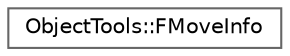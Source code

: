 digraph "Graphical Class Hierarchy"
{
 // INTERACTIVE_SVG=YES
 // LATEX_PDF_SIZE
  bgcolor="transparent";
  edge [fontname=Helvetica,fontsize=10,labelfontname=Helvetica,labelfontsize=10];
  node [fontname=Helvetica,fontsize=10,shape=box,height=0.2,width=0.4];
  rankdir="LR";
  Node0 [id="Node000000",label="ObjectTools::FMoveInfo",height=0.2,width=0.4,color="grey40", fillcolor="white", style="filled",URL="$d8/def/classObjectTools_1_1FMoveInfo.html",tooltip="Target package and object name for moving an asset."];
}
